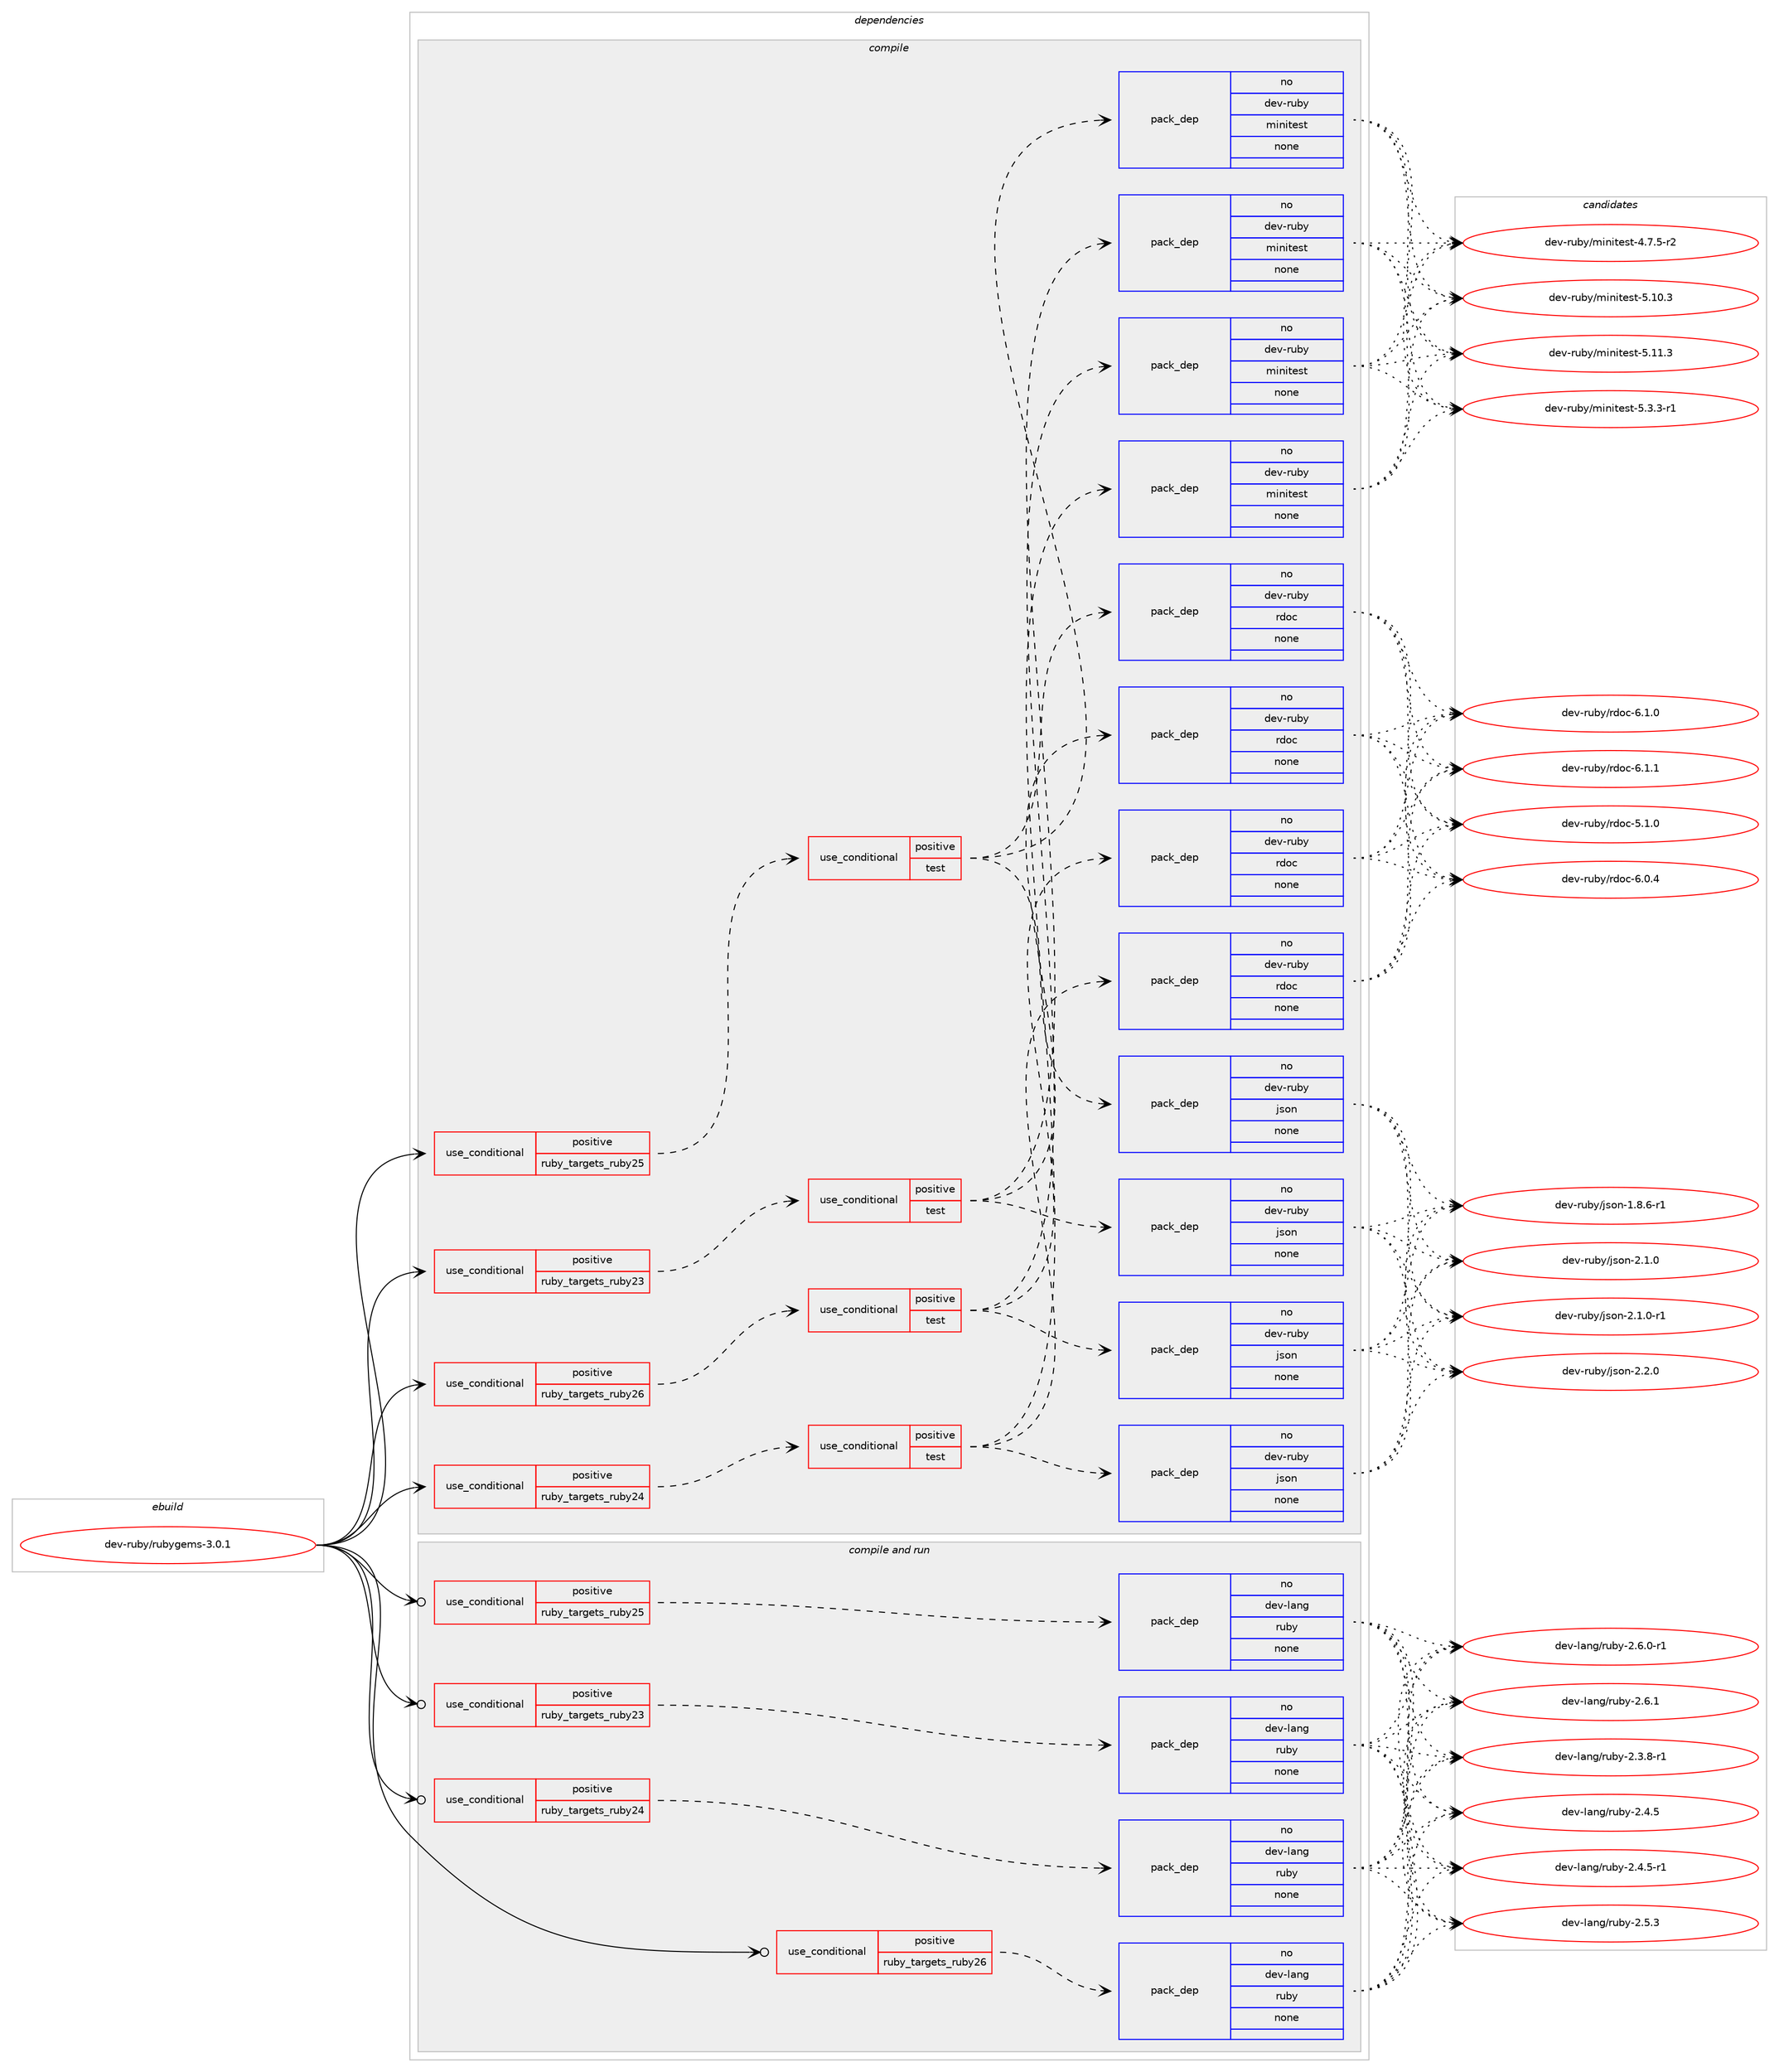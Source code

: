 digraph prolog {

# *************
# Graph options
# *************

newrank=true;
concentrate=true;
compound=true;
graph [rankdir=LR,fontname=Helvetica,fontsize=10,ranksep=1.5];#, ranksep=2.5, nodesep=0.2];
edge  [arrowhead=vee];
node  [fontname=Helvetica,fontsize=10];

# **********
# The ebuild
# **********

subgraph cluster_leftcol {
color=gray;
rank=same;
label=<<i>ebuild</i>>;
id [label="dev-ruby/rubygems-3.0.1", color=red, width=4, href="../dev-ruby/rubygems-3.0.1.svg"];
}

# ****************
# The dependencies
# ****************

subgraph cluster_midcol {
color=gray;
label=<<i>dependencies</i>>;
subgraph cluster_compile {
fillcolor="#eeeeee";
style=filled;
label=<<i>compile</i>>;
subgraph cond416806 {
dependency1526643 [label=<<TABLE BORDER="0" CELLBORDER="1" CELLSPACING="0" CELLPADDING="4"><TR><TD ROWSPAN="3" CELLPADDING="10">use_conditional</TD></TR><TR><TD>positive</TD></TR><TR><TD>ruby_targets_ruby23</TD></TR></TABLE>>, shape=none, color=red];
subgraph cond416807 {
dependency1526644 [label=<<TABLE BORDER="0" CELLBORDER="1" CELLSPACING="0" CELLPADDING="4"><TR><TD ROWSPAN="3" CELLPADDING="10">use_conditional</TD></TR><TR><TD>positive</TD></TR><TR><TD>test</TD></TR></TABLE>>, shape=none, color=red];
subgraph pack1086331 {
dependency1526645 [label=<<TABLE BORDER="0" CELLBORDER="1" CELLSPACING="0" CELLPADDING="4" WIDTH="220"><TR><TD ROWSPAN="6" CELLPADDING="30">pack_dep</TD></TR><TR><TD WIDTH="110">no</TD></TR><TR><TD>dev-ruby</TD></TR><TR><TD>json</TD></TR><TR><TD>none</TD></TR><TR><TD></TD></TR></TABLE>>, shape=none, color=blue];
}
dependency1526644:e -> dependency1526645:w [weight=20,style="dashed",arrowhead="vee"];
subgraph pack1086332 {
dependency1526646 [label=<<TABLE BORDER="0" CELLBORDER="1" CELLSPACING="0" CELLPADDING="4" WIDTH="220"><TR><TD ROWSPAN="6" CELLPADDING="30">pack_dep</TD></TR><TR><TD WIDTH="110">no</TD></TR><TR><TD>dev-ruby</TD></TR><TR><TD>minitest</TD></TR><TR><TD>none</TD></TR><TR><TD></TD></TR></TABLE>>, shape=none, color=blue];
}
dependency1526644:e -> dependency1526646:w [weight=20,style="dashed",arrowhead="vee"];
subgraph pack1086333 {
dependency1526647 [label=<<TABLE BORDER="0" CELLBORDER="1" CELLSPACING="0" CELLPADDING="4" WIDTH="220"><TR><TD ROWSPAN="6" CELLPADDING="30">pack_dep</TD></TR><TR><TD WIDTH="110">no</TD></TR><TR><TD>dev-ruby</TD></TR><TR><TD>rdoc</TD></TR><TR><TD>none</TD></TR><TR><TD></TD></TR></TABLE>>, shape=none, color=blue];
}
dependency1526644:e -> dependency1526647:w [weight=20,style="dashed",arrowhead="vee"];
}
dependency1526643:e -> dependency1526644:w [weight=20,style="dashed",arrowhead="vee"];
}
id:e -> dependency1526643:w [weight=20,style="solid",arrowhead="vee"];
subgraph cond416808 {
dependency1526648 [label=<<TABLE BORDER="0" CELLBORDER="1" CELLSPACING="0" CELLPADDING="4"><TR><TD ROWSPAN="3" CELLPADDING="10">use_conditional</TD></TR><TR><TD>positive</TD></TR><TR><TD>ruby_targets_ruby24</TD></TR></TABLE>>, shape=none, color=red];
subgraph cond416809 {
dependency1526649 [label=<<TABLE BORDER="0" CELLBORDER="1" CELLSPACING="0" CELLPADDING="4"><TR><TD ROWSPAN="3" CELLPADDING="10">use_conditional</TD></TR><TR><TD>positive</TD></TR><TR><TD>test</TD></TR></TABLE>>, shape=none, color=red];
subgraph pack1086334 {
dependency1526650 [label=<<TABLE BORDER="0" CELLBORDER="1" CELLSPACING="0" CELLPADDING="4" WIDTH="220"><TR><TD ROWSPAN="6" CELLPADDING="30">pack_dep</TD></TR><TR><TD WIDTH="110">no</TD></TR><TR><TD>dev-ruby</TD></TR><TR><TD>json</TD></TR><TR><TD>none</TD></TR><TR><TD></TD></TR></TABLE>>, shape=none, color=blue];
}
dependency1526649:e -> dependency1526650:w [weight=20,style="dashed",arrowhead="vee"];
subgraph pack1086335 {
dependency1526651 [label=<<TABLE BORDER="0" CELLBORDER="1" CELLSPACING="0" CELLPADDING="4" WIDTH="220"><TR><TD ROWSPAN="6" CELLPADDING="30">pack_dep</TD></TR><TR><TD WIDTH="110">no</TD></TR><TR><TD>dev-ruby</TD></TR><TR><TD>minitest</TD></TR><TR><TD>none</TD></TR><TR><TD></TD></TR></TABLE>>, shape=none, color=blue];
}
dependency1526649:e -> dependency1526651:w [weight=20,style="dashed",arrowhead="vee"];
subgraph pack1086336 {
dependency1526652 [label=<<TABLE BORDER="0" CELLBORDER="1" CELLSPACING="0" CELLPADDING="4" WIDTH="220"><TR><TD ROWSPAN="6" CELLPADDING="30">pack_dep</TD></TR><TR><TD WIDTH="110">no</TD></TR><TR><TD>dev-ruby</TD></TR><TR><TD>rdoc</TD></TR><TR><TD>none</TD></TR><TR><TD></TD></TR></TABLE>>, shape=none, color=blue];
}
dependency1526649:e -> dependency1526652:w [weight=20,style="dashed",arrowhead="vee"];
}
dependency1526648:e -> dependency1526649:w [weight=20,style="dashed",arrowhead="vee"];
}
id:e -> dependency1526648:w [weight=20,style="solid",arrowhead="vee"];
subgraph cond416810 {
dependency1526653 [label=<<TABLE BORDER="0" CELLBORDER="1" CELLSPACING="0" CELLPADDING="4"><TR><TD ROWSPAN="3" CELLPADDING="10">use_conditional</TD></TR><TR><TD>positive</TD></TR><TR><TD>ruby_targets_ruby25</TD></TR></TABLE>>, shape=none, color=red];
subgraph cond416811 {
dependency1526654 [label=<<TABLE BORDER="0" CELLBORDER="1" CELLSPACING="0" CELLPADDING="4"><TR><TD ROWSPAN="3" CELLPADDING="10">use_conditional</TD></TR><TR><TD>positive</TD></TR><TR><TD>test</TD></TR></TABLE>>, shape=none, color=red];
subgraph pack1086337 {
dependency1526655 [label=<<TABLE BORDER="0" CELLBORDER="1" CELLSPACING="0" CELLPADDING="4" WIDTH="220"><TR><TD ROWSPAN="6" CELLPADDING="30">pack_dep</TD></TR><TR><TD WIDTH="110">no</TD></TR><TR><TD>dev-ruby</TD></TR><TR><TD>json</TD></TR><TR><TD>none</TD></TR><TR><TD></TD></TR></TABLE>>, shape=none, color=blue];
}
dependency1526654:e -> dependency1526655:w [weight=20,style="dashed",arrowhead="vee"];
subgraph pack1086338 {
dependency1526656 [label=<<TABLE BORDER="0" CELLBORDER="1" CELLSPACING="0" CELLPADDING="4" WIDTH="220"><TR><TD ROWSPAN="6" CELLPADDING="30">pack_dep</TD></TR><TR><TD WIDTH="110">no</TD></TR><TR><TD>dev-ruby</TD></TR><TR><TD>minitest</TD></TR><TR><TD>none</TD></TR><TR><TD></TD></TR></TABLE>>, shape=none, color=blue];
}
dependency1526654:e -> dependency1526656:w [weight=20,style="dashed",arrowhead="vee"];
subgraph pack1086339 {
dependency1526657 [label=<<TABLE BORDER="0" CELLBORDER="1" CELLSPACING="0" CELLPADDING="4" WIDTH="220"><TR><TD ROWSPAN="6" CELLPADDING="30">pack_dep</TD></TR><TR><TD WIDTH="110">no</TD></TR><TR><TD>dev-ruby</TD></TR><TR><TD>rdoc</TD></TR><TR><TD>none</TD></TR><TR><TD></TD></TR></TABLE>>, shape=none, color=blue];
}
dependency1526654:e -> dependency1526657:w [weight=20,style="dashed",arrowhead="vee"];
}
dependency1526653:e -> dependency1526654:w [weight=20,style="dashed",arrowhead="vee"];
}
id:e -> dependency1526653:w [weight=20,style="solid",arrowhead="vee"];
subgraph cond416812 {
dependency1526658 [label=<<TABLE BORDER="0" CELLBORDER="1" CELLSPACING="0" CELLPADDING="4"><TR><TD ROWSPAN="3" CELLPADDING="10">use_conditional</TD></TR><TR><TD>positive</TD></TR><TR><TD>ruby_targets_ruby26</TD></TR></TABLE>>, shape=none, color=red];
subgraph cond416813 {
dependency1526659 [label=<<TABLE BORDER="0" CELLBORDER="1" CELLSPACING="0" CELLPADDING="4"><TR><TD ROWSPAN="3" CELLPADDING="10">use_conditional</TD></TR><TR><TD>positive</TD></TR><TR><TD>test</TD></TR></TABLE>>, shape=none, color=red];
subgraph pack1086340 {
dependency1526660 [label=<<TABLE BORDER="0" CELLBORDER="1" CELLSPACING="0" CELLPADDING="4" WIDTH="220"><TR><TD ROWSPAN="6" CELLPADDING="30">pack_dep</TD></TR><TR><TD WIDTH="110">no</TD></TR><TR><TD>dev-ruby</TD></TR><TR><TD>json</TD></TR><TR><TD>none</TD></TR><TR><TD></TD></TR></TABLE>>, shape=none, color=blue];
}
dependency1526659:e -> dependency1526660:w [weight=20,style="dashed",arrowhead="vee"];
subgraph pack1086341 {
dependency1526661 [label=<<TABLE BORDER="0" CELLBORDER="1" CELLSPACING="0" CELLPADDING="4" WIDTH="220"><TR><TD ROWSPAN="6" CELLPADDING="30">pack_dep</TD></TR><TR><TD WIDTH="110">no</TD></TR><TR><TD>dev-ruby</TD></TR><TR><TD>minitest</TD></TR><TR><TD>none</TD></TR><TR><TD></TD></TR></TABLE>>, shape=none, color=blue];
}
dependency1526659:e -> dependency1526661:w [weight=20,style="dashed",arrowhead="vee"];
subgraph pack1086342 {
dependency1526662 [label=<<TABLE BORDER="0" CELLBORDER="1" CELLSPACING="0" CELLPADDING="4" WIDTH="220"><TR><TD ROWSPAN="6" CELLPADDING="30">pack_dep</TD></TR><TR><TD WIDTH="110">no</TD></TR><TR><TD>dev-ruby</TD></TR><TR><TD>rdoc</TD></TR><TR><TD>none</TD></TR><TR><TD></TD></TR></TABLE>>, shape=none, color=blue];
}
dependency1526659:e -> dependency1526662:w [weight=20,style="dashed",arrowhead="vee"];
}
dependency1526658:e -> dependency1526659:w [weight=20,style="dashed",arrowhead="vee"];
}
id:e -> dependency1526658:w [weight=20,style="solid",arrowhead="vee"];
}
subgraph cluster_compileandrun {
fillcolor="#eeeeee";
style=filled;
label=<<i>compile and run</i>>;
subgraph cond416814 {
dependency1526663 [label=<<TABLE BORDER="0" CELLBORDER="1" CELLSPACING="0" CELLPADDING="4"><TR><TD ROWSPAN="3" CELLPADDING="10">use_conditional</TD></TR><TR><TD>positive</TD></TR><TR><TD>ruby_targets_ruby23</TD></TR></TABLE>>, shape=none, color=red];
subgraph pack1086343 {
dependency1526664 [label=<<TABLE BORDER="0" CELLBORDER="1" CELLSPACING="0" CELLPADDING="4" WIDTH="220"><TR><TD ROWSPAN="6" CELLPADDING="30">pack_dep</TD></TR><TR><TD WIDTH="110">no</TD></TR><TR><TD>dev-lang</TD></TR><TR><TD>ruby</TD></TR><TR><TD>none</TD></TR><TR><TD></TD></TR></TABLE>>, shape=none, color=blue];
}
dependency1526663:e -> dependency1526664:w [weight=20,style="dashed",arrowhead="vee"];
}
id:e -> dependency1526663:w [weight=20,style="solid",arrowhead="odotvee"];
subgraph cond416815 {
dependency1526665 [label=<<TABLE BORDER="0" CELLBORDER="1" CELLSPACING="0" CELLPADDING="4"><TR><TD ROWSPAN="3" CELLPADDING="10">use_conditional</TD></TR><TR><TD>positive</TD></TR><TR><TD>ruby_targets_ruby24</TD></TR></TABLE>>, shape=none, color=red];
subgraph pack1086344 {
dependency1526666 [label=<<TABLE BORDER="0" CELLBORDER="1" CELLSPACING="0" CELLPADDING="4" WIDTH="220"><TR><TD ROWSPAN="6" CELLPADDING="30">pack_dep</TD></TR><TR><TD WIDTH="110">no</TD></TR><TR><TD>dev-lang</TD></TR><TR><TD>ruby</TD></TR><TR><TD>none</TD></TR><TR><TD></TD></TR></TABLE>>, shape=none, color=blue];
}
dependency1526665:e -> dependency1526666:w [weight=20,style="dashed",arrowhead="vee"];
}
id:e -> dependency1526665:w [weight=20,style="solid",arrowhead="odotvee"];
subgraph cond416816 {
dependency1526667 [label=<<TABLE BORDER="0" CELLBORDER="1" CELLSPACING="0" CELLPADDING="4"><TR><TD ROWSPAN="3" CELLPADDING="10">use_conditional</TD></TR><TR><TD>positive</TD></TR><TR><TD>ruby_targets_ruby25</TD></TR></TABLE>>, shape=none, color=red];
subgraph pack1086345 {
dependency1526668 [label=<<TABLE BORDER="0" CELLBORDER="1" CELLSPACING="0" CELLPADDING="4" WIDTH="220"><TR><TD ROWSPAN="6" CELLPADDING="30">pack_dep</TD></TR><TR><TD WIDTH="110">no</TD></TR><TR><TD>dev-lang</TD></TR><TR><TD>ruby</TD></TR><TR><TD>none</TD></TR><TR><TD></TD></TR></TABLE>>, shape=none, color=blue];
}
dependency1526667:e -> dependency1526668:w [weight=20,style="dashed",arrowhead="vee"];
}
id:e -> dependency1526667:w [weight=20,style="solid",arrowhead="odotvee"];
subgraph cond416817 {
dependency1526669 [label=<<TABLE BORDER="0" CELLBORDER="1" CELLSPACING="0" CELLPADDING="4"><TR><TD ROWSPAN="3" CELLPADDING="10">use_conditional</TD></TR><TR><TD>positive</TD></TR><TR><TD>ruby_targets_ruby26</TD></TR></TABLE>>, shape=none, color=red];
subgraph pack1086346 {
dependency1526670 [label=<<TABLE BORDER="0" CELLBORDER="1" CELLSPACING="0" CELLPADDING="4" WIDTH="220"><TR><TD ROWSPAN="6" CELLPADDING="30">pack_dep</TD></TR><TR><TD WIDTH="110">no</TD></TR><TR><TD>dev-lang</TD></TR><TR><TD>ruby</TD></TR><TR><TD>none</TD></TR><TR><TD></TD></TR></TABLE>>, shape=none, color=blue];
}
dependency1526669:e -> dependency1526670:w [weight=20,style="dashed",arrowhead="vee"];
}
id:e -> dependency1526669:w [weight=20,style="solid",arrowhead="odotvee"];
}
subgraph cluster_run {
fillcolor="#eeeeee";
style=filled;
label=<<i>run</i>>;
}
}

# **************
# The candidates
# **************

subgraph cluster_choices {
rank=same;
color=gray;
label=<<i>candidates</i>>;

subgraph choice1086331 {
color=black;
nodesep=1;
choice1001011184511411798121471061151111104549465646544511449 [label="dev-ruby/json-1.8.6-r1", color=red, width=4,href="../dev-ruby/json-1.8.6-r1.svg"];
choice100101118451141179812147106115111110455046494648 [label="dev-ruby/json-2.1.0", color=red, width=4,href="../dev-ruby/json-2.1.0.svg"];
choice1001011184511411798121471061151111104550464946484511449 [label="dev-ruby/json-2.1.0-r1", color=red, width=4,href="../dev-ruby/json-2.1.0-r1.svg"];
choice100101118451141179812147106115111110455046504648 [label="dev-ruby/json-2.2.0", color=red, width=4,href="../dev-ruby/json-2.2.0.svg"];
dependency1526645:e -> choice1001011184511411798121471061151111104549465646544511449:w [style=dotted,weight="100"];
dependency1526645:e -> choice100101118451141179812147106115111110455046494648:w [style=dotted,weight="100"];
dependency1526645:e -> choice1001011184511411798121471061151111104550464946484511449:w [style=dotted,weight="100"];
dependency1526645:e -> choice100101118451141179812147106115111110455046504648:w [style=dotted,weight="100"];
}
subgraph choice1086332 {
color=black;
nodesep=1;
choice1001011184511411798121471091051101051161011151164552465546534511450 [label="dev-ruby/minitest-4.7.5-r2", color=red, width=4,href="../dev-ruby/minitest-4.7.5-r2.svg"];
choice10010111845114117981214710910511010511610111511645534649484651 [label="dev-ruby/minitest-5.10.3", color=red, width=4,href="../dev-ruby/minitest-5.10.3.svg"];
choice10010111845114117981214710910511010511610111511645534649494651 [label="dev-ruby/minitest-5.11.3", color=red, width=4,href="../dev-ruby/minitest-5.11.3.svg"];
choice1001011184511411798121471091051101051161011151164553465146514511449 [label="dev-ruby/minitest-5.3.3-r1", color=red, width=4,href="../dev-ruby/minitest-5.3.3-r1.svg"];
dependency1526646:e -> choice1001011184511411798121471091051101051161011151164552465546534511450:w [style=dotted,weight="100"];
dependency1526646:e -> choice10010111845114117981214710910511010511610111511645534649484651:w [style=dotted,weight="100"];
dependency1526646:e -> choice10010111845114117981214710910511010511610111511645534649494651:w [style=dotted,weight="100"];
dependency1526646:e -> choice1001011184511411798121471091051101051161011151164553465146514511449:w [style=dotted,weight="100"];
}
subgraph choice1086333 {
color=black;
nodesep=1;
choice10010111845114117981214711410011199455346494648 [label="dev-ruby/rdoc-5.1.0", color=red, width=4,href="../dev-ruby/rdoc-5.1.0.svg"];
choice10010111845114117981214711410011199455446484652 [label="dev-ruby/rdoc-6.0.4", color=red, width=4,href="../dev-ruby/rdoc-6.0.4.svg"];
choice10010111845114117981214711410011199455446494648 [label="dev-ruby/rdoc-6.1.0", color=red, width=4,href="../dev-ruby/rdoc-6.1.0.svg"];
choice10010111845114117981214711410011199455446494649 [label="dev-ruby/rdoc-6.1.1", color=red, width=4,href="../dev-ruby/rdoc-6.1.1.svg"];
dependency1526647:e -> choice10010111845114117981214711410011199455346494648:w [style=dotted,weight="100"];
dependency1526647:e -> choice10010111845114117981214711410011199455446484652:w [style=dotted,weight="100"];
dependency1526647:e -> choice10010111845114117981214711410011199455446494648:w [style=dotted,weight="100"];
dependency1526647:e -> choice10010111845114117981214711410011199455446494649:w [style=dotted,weight="100"];
}
subgraph choice1086334 {
color=black;
nodesep=1;
choice1001011184511411798121471061151111104549465646544511449 [label="dev-ruby/json-1.8.6-r1", color=red, width=4,href="../dev-ruby/json-1.8.6-r1.svg"];
choice100101118451141179812147106115111110455046494648 [label="dev-ruby/json-2.1.0", color=red, width=4,href="../dev-ruby/json-2.1.0.svg"];
choice1001011184511411798121471061151111104550464946484511449 [label="dev-ruby/json-2.1.0-r1", color=red, width=4,href="../dev-ruby/json-2.1.0-r1.svg"];
choice100101118451141179812147106115111110455046504648 [label="dev-ruby/json-2.2.0", color=red, width=4,href="../dev-ruby/json-2.2.0.svg"];
dependency1526650:e -> choice1001011184511411798121471061151111104549465646544511449:w [style=dotted,weight="100"];
dependency1526650:e -> choice100101118451141179812147106115111110455046494648:w [style=dotted,weight="100"];
dependency1526650:e -> choice1001011184511411798121471061151111104550464946484511449:w [style=dotted,weight="100"];
dependency1526650:e -> choice100101118451141179812147106115111110455046504648:w [style=dotted,weight="100"];
}
subgraph choice1086335 {
color=black;
nodesep=1;
choice1001011184511411798121471091051101051161011151164552465546534511450 [label="dev-ruby/minitest-4.7.5-r2", color=red, width=4,href="../dev-ruby/minitest-4.7.5-r2.svg"];
choice10010111845114117981214710910511010511610111511645534649484651 [label="dev-ruby/minitest-5.10.3", color=red, width=4,href="../dev-ruby/minitest-5.10.3.svg"];
choice10010111845114117981214710910511010511610111511645534649494651 [label="dev-ruby/minitest-5.11.3", color=red, width=4,href="../dev-ruby/minitest-5.11.3.svg"];
choice1001011184511411798121471091051101051161011151164553465146514511449 [label="dev-ruby/minitest-5.3.3-r1", color=red, width=4,href="../dev-ruby/minitest-5.3.3-r1.svg"];
dependency1526651:e -> choice1001011184511411798121471091051101051161011151164552465546534511450:w [style=dotted,weight="100"];
dependency1526651:e -> choice10010111845114117981214710910511010511610111511645534649484651:w [style=dotted,weight="100"];
dependency1526651:e -> choice10010111845114117981214710910511010511610111511645534649494651:w [style=dotted,weight="100"];
dependency1526651:e -> choice1001011184511411798121471091051101051161011151164553465146514511449:w [style=dotted,weight="100"];
}
subgraph choice1086336 {
color=black;
nodesep=1;
choice10010111845114117981214711410011199455346494648 [label="dev-ruby/rdoc-5.1.0", color=red, width=4,href="../dev-ruby/rdoc-5.1.0.svg"];
choice10010111845114117981214711410011199455446484652 [label="dev-ruby/rdoc-6.0.4", color=red, width=4,href="../dev-ruby/rdoc-6.0.4.svg"];
choice10010111845114117981214711410011199455446494648 [label="dev-ruby/rdoc-6.1.0", color=red, width=4,href="../dev-ruby/rdoc-6.1.0.svg"];
choice10010111845114117981214711410011199455446494649 [label="dev-ruby/rdoc-6.1.1", color=red, width=4,href="../dev-ruby/rdoc-6.1.1.svg"];
dependency1526652:e -> choice10010111845114117981214711410011199455346494648:w [style=dotted,weight="100"];
dependency1526652:e -> choice10010111845114117981214711410011199455446484652:w [style=dotted,weight="100"];
dependency1526652:e -> choice10010111845114117981214711410011199455446494648:w [style=dotted,weight="100"];
dependency1526652:e -> choice10010111845114117981214711410011199455446494649:w [style=dotted,weight="100"];
}
subgraph choice1086337 {
color=black;
nodesep=1;
choice1001011184511411798121471061151111104549465646544511449 [label="dev-ruby/json-1.8.6-r1", color=red, width=4,href="../dev-ruby/json-1.8.6-r1.svg"];
choice100101118451141179812147106115111110455046494648 [label="dev-ruby/json-2.1.0", color=red, width=4,href="../dev-ruby/json-2.1.0.svg"];
choice1001011184511411798121471061151111104550464946484511449 [label="dev-ruby/json-2.1.0-r1", color=red, width=4,href="../dev-ruby/json-2.1.0-r1.svg"];
choice100101118451141179812147106115111110455046504648 [label="dev-ruby/json-2.2.0", color=red, width=4,href="../dev-ruby/json-2.2.0.svg"];
dependency1526655:e -> choice1001011184511411798121471061151111104549465646544511449:w [style=dotted,weight="100"];
dependency1526655:e -> choice100101118451141179812147106115111110455046494648:w [style=dotted,weight="100"];
dependency1526655:e -> choice1001011184511411798121471061151111104550464946484511449:w [style=dotted,weight="100"];
dependency1526655:e -> choice100101118451141179812147106115111110455046504648:w [style=dotted,weight="100"];
}
subgraph choice1086338 {
color=black;
nodesep=1;
choice1001011184511411798121471091051101051161011151164552465546534511450 [label="dev-ruby/minitest-4.7.5-r2", color=red, width=4,href="../dev-ruby/minitest-4.7.5-r2.svg"];
choice10010111845114117981214710910511010511610111511645534649484651 [label="dev-ruby/minitest-5.10.3", color=red, width=4,href="../dev-ruby/minitest-5.10.3.svg"];
choice10010111845114117981214710910511010511610111511645534649494651 [label="dev-ruby/minitest-5.11.3", color=red, width=4,href="../dev-ruby/minitest-5.11.3.svg"];
choice1001011184511411798121471091051101051161011151164553465146514511449 [label="dev-ruby/minitest-5.3.3-r1", color=red, width=4,href="../dev-ruby/minitest-5.3.3-r1.svg"];
dependency1526656:e -> choice1001011184511411798121471091051101051161011151164552465546534511450:w [style=dotted,weight="100"];
dependency1526656:e -> choice10010111845114117981214710910511010511610111511645534649484651:w [style=dotted,weight="100"];
dependency1526656:e -> choice10010111845114117981214710910511010511610111511645534649494651:w [style=dotted,weight="100"];
dependency1526656:e -> choice1001011184511411798121471091051101051161011151164553465146514511449:w [style=dotted,weight="100"];
}
subgraph choice1086339 {
color=black;
nodesep=1;
choice10010111845114117981214711410011199455346494648 [label="dev-ruby/rdoc-5.1.0", color=red, width=4,href="../dev-ruby/rdoc-5.1.0.svg"];
choice10010111845114117981214711410011199455446484652 [label="dev-ruby/rdoc-6.0.4", color=red, width=4,href="../dev-ruby/rdoc-6.0.4.svg"];
choice10010111845114117981214711410011199455446494648 [label="dev-ruby/rdoc-6.1.0", color=red, width=4,href="../dev-ruby/rdoc-6.1.0.svg"];
choice10010111845114117981214711410011199455446494649 [label="dev-ruby/rdoc-6.1.1", color=red, width=4,href="../dev-ruby/rdoc-6.1.1.svg"];
dependency1526657:e -> choice10010111845114117981214711410011199455346494648:w [style=dotted,weight="100"];
dependency1526657:e -> choice10010111845114117981214711410011199455446484652:w [style=dotted,weight="100"];
dependency1526657:e -> choice10010111845114117981214711410011199455446494648:w [style=dotted,weight="100"];
dependency1526657:e -> choice10010111845114117981214711410011199455446494649:w [style=dotted,weight="100"];
}
subgraph choice1086340 {
color=black;
nodesep=1;
choice1001011184511411798121471061151111104549465646544511449 [label="dev-ruby/json-1.8.6-r1", color=red, width=4,href="../dev-ruby/json-1.8.6-r1.svg"];
choice100101118451141179812147106115111110455046494648 [label="dev-ruby/json-2.1.0", color=red, width=4,href="../dev-ruby/json-2.1.0.svg"];
choice1001011184511411798121471061151111104550464946484511449 [label="dev-ruby/json-2.1.0-r1", color=red, width=4,href="../dev-ruby/json-2.1.0-r1.svg"];
choice100101118451141179812147106115111110455046504648 [label="dev-ruby/json-2.2.0", color=red, width=4,href="../dev-ruby/json-2.2.0.svg"];
dependency1526660:e -> choice1001011184511411798121471061151111104549465646544511449:w [style=dotted,weight="100"];
dependency1526660:e -> choice100101118451141179812147106115111110455046494648:w [style=dotted,weight="100"];
dependency1526660:e -> choice1001011184511411798121471061151111104550464946484511449:w [style=dotted,weight="100"];
dependency1526660:e -> choice100101118451141179812147106115111110455046504648:w [style=dotted,weight="100"];
}
subgraph choice1086341 {
color=black;
nodesep=1;
choice1001011184511411798121471091051101051161011151164552465546534511450 [label="dev-ruby/minitest-4.7.5-r2", color=red, width=4,href="../dev-ruby/minitest-4.7.5-r2.svg"];
choice10010111845114117981214710910511010511610111511645534649484651 [label="dev-ruby/minitest-5.10.3", color=red, width=4,href="../dev-ruby/minitest-5.10.3.svg"];
choice10010111845114117981214710910511010511610111511645534649494651 [label="dev-ruby/minitest-5.11.3", color=red, width=4,href="../dev-ruby/minitest-5.11.3.svg"];
choice1001011184511411798121471091051101051161011151164553465146514511449 [label="dev-ruby/minitest-5.3.3-r1", color=red, width=4,href="../dev-ruby/minitest-5.3.3-r1.svg"];
dependency1526661:e -> choice1001011184511411798121471091051101051161011151164552465546534511450:w [style=dotted,weight="100"];
dependency1526661:e -> choice10010111845114117981214710910511010511610111511645534649484651:w [style=dotted,weight="100"];
dependency1526661:e -> choice10010111845114117981214710910511010511610111511645534649494651:w [style=dotted,weight="100"];
dependency1526661:e -> choice1001011184511411798121471091051101051161011151164553465146514511449:w [style=dotted,weight="100"];
}
subgraph choice1086342 {
color=black;
nodesep=1;
choice10010111845114117981214711410011199455346494648 [label="dev-ruby/rdoc-5.1.0", color=red, width=4,href="../dev-ruby/rdoc-5.1.0.svg"];
choice10010111845114117981214711410011199455446484652 [label="dev-ruby/rdoc-6.0.4", color=red, width=4,href="../dev-ruby/rdoc-6.0.4.svg"];
choice10010111845114117981214711410011199455446494648 [label="dev-ruby/rdoc-6.1.0", color=red, width=4,href="../dev-ruby/rdoc-6.1.0.svg"];
choice10010111845114117981214711410011199455446494649 [label="dev-ruby/rdoc-6.1.1", color=red, width=4,href="../dev-ruby/rdoc-6.1.1.svg"];
dependency1526662:e -> choice10010111845114117981214711410011199455346494648:w [style=dotted,weight="100"];
dependency1526662:e -> choice10010111845114117981214711410011199455446484652:w [style=dotted,weight="100"];
dependency1526662:e -> choice10010111845114117981214711410011199455446494648:w [style=dotted,weight="100"];
dependency1526662:e -> choice10010111845114117981214711410011199455446494649:w [style=dotted,weight="100"];
}
subgraph choice1086343 {
color=black;
nodesep=1;
choice100101118451089711010347114117981214550465146564511449 [label="dev-lang/ruby-2.3.8-r1", color=red, width=4,href="../dev-lang/ruby-2.3.8-r1.svg"];
choice10010111845108971101034711411798121455046524653 [label="dev-lang/ruby-2.4.5", color=red, width=4,href="../dev-lang/ruby-2.4.5.svg"];
choice100101118451089711010347114117981214550465246534511449 [label="dev-lang/ruby-2.4.5-r1", color=red, width=4,href="../dev-lang/ruby-2.4.5-r1.svg"];
choice10010111845108971101034711411798121455046534651 [label="dev-lang/ruby-2.5.3", color=red, width=4,href="../dev-lang/ruby-2.5.3.svg"];
choice100101118451089711010347114117981214550465446484511449 [label="dev-lang/ruby-2.6.0-r1", color=red, width=4,href="../dev-lang/ruby-2.6.0-r1.svg"];
choice10010111845108971101034711411798121455046544649 [label="dev-lang/ruby-2.6.1", color=red, width=4,href="../dev-lang/ruby-2.6.1.svg"];
dependency1526664:e -> choice100101118451089711010347114117981214550465146564511449:w [style=dotted,weight="100"];
dependency1526664:e -> choice10010111845108971101034711411798121455046524653:w [style=dotted,weight="100"];
dependency1526664:e -> choice100101118451089711010347114117981214550465246534511449:w [style=dotted,weight="100"];
dependency1526664:e -> choice10010111845108971101034711411798121455046534651:w [style=dotted,weight="100"];
dependency1526664:e -> choice100101118451089711010347114117981214550465446484511449:w [style=dotted,weight="100"];
dependency1526664:e -> choice10010111845108971101034711411798121455046544649:w [style=dotted,weight="100"];
}
subgraph choice1086344 {
color=black;
nodesep=1;
choice100101118451089711010347114117981214550465146564511449 [label="dev-lang/ruby-2.3.8-r1", color=red, width=4,href="../dev-lang/ruby-2.3.8-r1.svg"];
choice10010111845108971101034711411798121455046524653 [label="dev-lang/ruby-2.4.5", color=red, width=4,href="../dev-lang/ruby-2.4.5.svg"];
choice100101118451089711010347114117981214550465246534511449 [label="dev-lang/ruby-2.4.5-r1", color=red, width=4,href="../dev-lang/ruby-2.4.5-r1.svg"];
choice10010111845108971101034711411798121455046534651 [label="dev-lang/ruby-2.5.3", color=red, width=4,href="../dev-lang/ruby-2.5.3.svg"];
choice100101118451089711010347114117981214550465446484511449 [label="dev-lang/ruby-2.6.0-r1", color=red, width=4,href="../dev-lang/ruby-2.6.0-r1.svg"];
choice10010111845108971101034711411798121455046544649 [label="dev-lang/ruby-2.6.1", color=red, width=4,href="../dev-lang/ruby-2.6.1.svg"];
dependency1526666:e -> choice100101118451089711010347114117981214550465146564511449:w [style=dotted,weight="100"];
dependency1526666:e -> choice10010111845108971101034711411798121455046524653:w [style=dotted,weight="100"];
dependency1526666:e -> choice100101118451089711010347114117981214550465246534511449:w [style=dotted,weight="100"];
dependency1526666:e -> choice10010111845108971101034711411798121455046534651:w [style=dotted,weight="100"];
dependency1526666:e -> choice100101118451089711010347114117981214550465446484511449:w [style=dotted,weight="100"];
dependency1526666:e -> choice10010111845108971101034711411798121455046544649:w [style=dotted,weight="100"];
}
subgraph choice1086345 {
color=black;
nodesep=1;
choice100101118451089711010347114117981214550465146564511449 [label="dev-lang/ruby-2.3.8-r1", color=red, width=4,href="../dev-lang/ruby-2.3.8-r1.svg"];
choice10010111845108971101034711411798121455046524653 [label="dev-lang/ruby-2.4.5", color=red, width=4,href="../dev-lang/ruby-2.4.5.svg"];
choice100101118451089711010347114117981214550465246534511449 [label="dev-lang/ruby-2.4.5-r1", color=red, width=4,href="../dev-lang/ruby-2.4.5-r1.svg"];
choice10010111845108971101034711411798121455046534651 [label="dev-lang/ruby-2.5.3", color=red, width=4,href="../dev-lang/ruby-2.5.3.svg"];
choice100101118451089711010347114117981214550465446484511449 [label="dev-lang/ruby-2.6.0-r1", color=red, width=4,href="../dev-lang/ruby-2.6.0-r1.svg"];
choice10010111845108971101034711411798121455046544649 [label="dev-lang/ruby-2.6.1", color=red, width=4,href="../dev-lang/ruby-2.6.1.svg"];
dependency1526668:e -> choice100101118451089711010347114117981214550465146564511449:w [style=dotted,weight="100"];
dependency1526668:e -> choice10010111845108971101034711411798121455046524653:w [style=dotted,weight="100"];
dependency1526668:e -> choice100101118451089711010347114117981214550465246534511449:w [style=dotted,weight="100"];
dependency1526668:e -> choice10010111845108971101034711411798121455046534651:w [style=dotted,weight="100"];
dependency1526668:e -> choice100101118451089711010347114117981214550465446484511449:w [style=dotted,weight="100"];
dependency1526668:e -> choice10010111845108971101034711411798121455046544649:w [style=dotted,weight="100"];
}
subgraph choice1086346 {
color=black;
nodesep=1;
choice100101118451089711010347114117981214550465146564511449 [label="dev-lang/ruby-2.3.8-r1", color=red, width=4,href="../dev-lang/ruby-2.3.8-r1.svg"];
choice10010111845108971101034711411798121455046524653 [label="dev-lang/ruby-2.4.5", color=red, width=4,href="../dev-lang/ruby-2.4.5.svg"];
choice100101118451089711010347114117981214550465246534511449 [label="dev-lang/ruby-2.4.5-r1", color=red, width=4,href="../dev-lang/ruby-2.4.5-r1.svg"];
choice10010111845108971101034711411798121455046534651 [label="dev-lang/ruby-2.5.3", color=red, width=4,href="../dev-lang/ruby-2.5.3.svg"];
choice100101118451089711010347114117981214550465446484511449 [label="dev-lang/ruby-2.6.0-r1", color=red, width=4,href="../dev-lang/ruby-2.6.0-r1.svg"];
choice10010111845108971101034711411798121455046544649 [label="dev-lang/ruby-2.6.1", color=red, width=4,href="../dev-lang/ruby-2.6.1.svg"];
dependency1526670:e -> choice100101118451089711010347114117981214550465146564511449:w [style=dotted,weight="100"];
dependency1526670:e -> choice10010111845108971101034711411798121455046524653:w [style=dotted,weight="100"];
dependency1526670:e -> choice100101118451089711010347114117981214550465246534511449:w [style=dotted,weight="100"];
dependency1526670:e -> choice10010111845108971101034711411798121455046534651:w [style=dotted,weight="100"];
dependency1526670:e -> choice100101118451089711010347114117981214550465446484511449:w [style=dotted,weight="100"];
dependency1526670:e -> choice10010111845108971101034711411798121455046544649:w [style=dotted,weight="100"];
}
}

}

